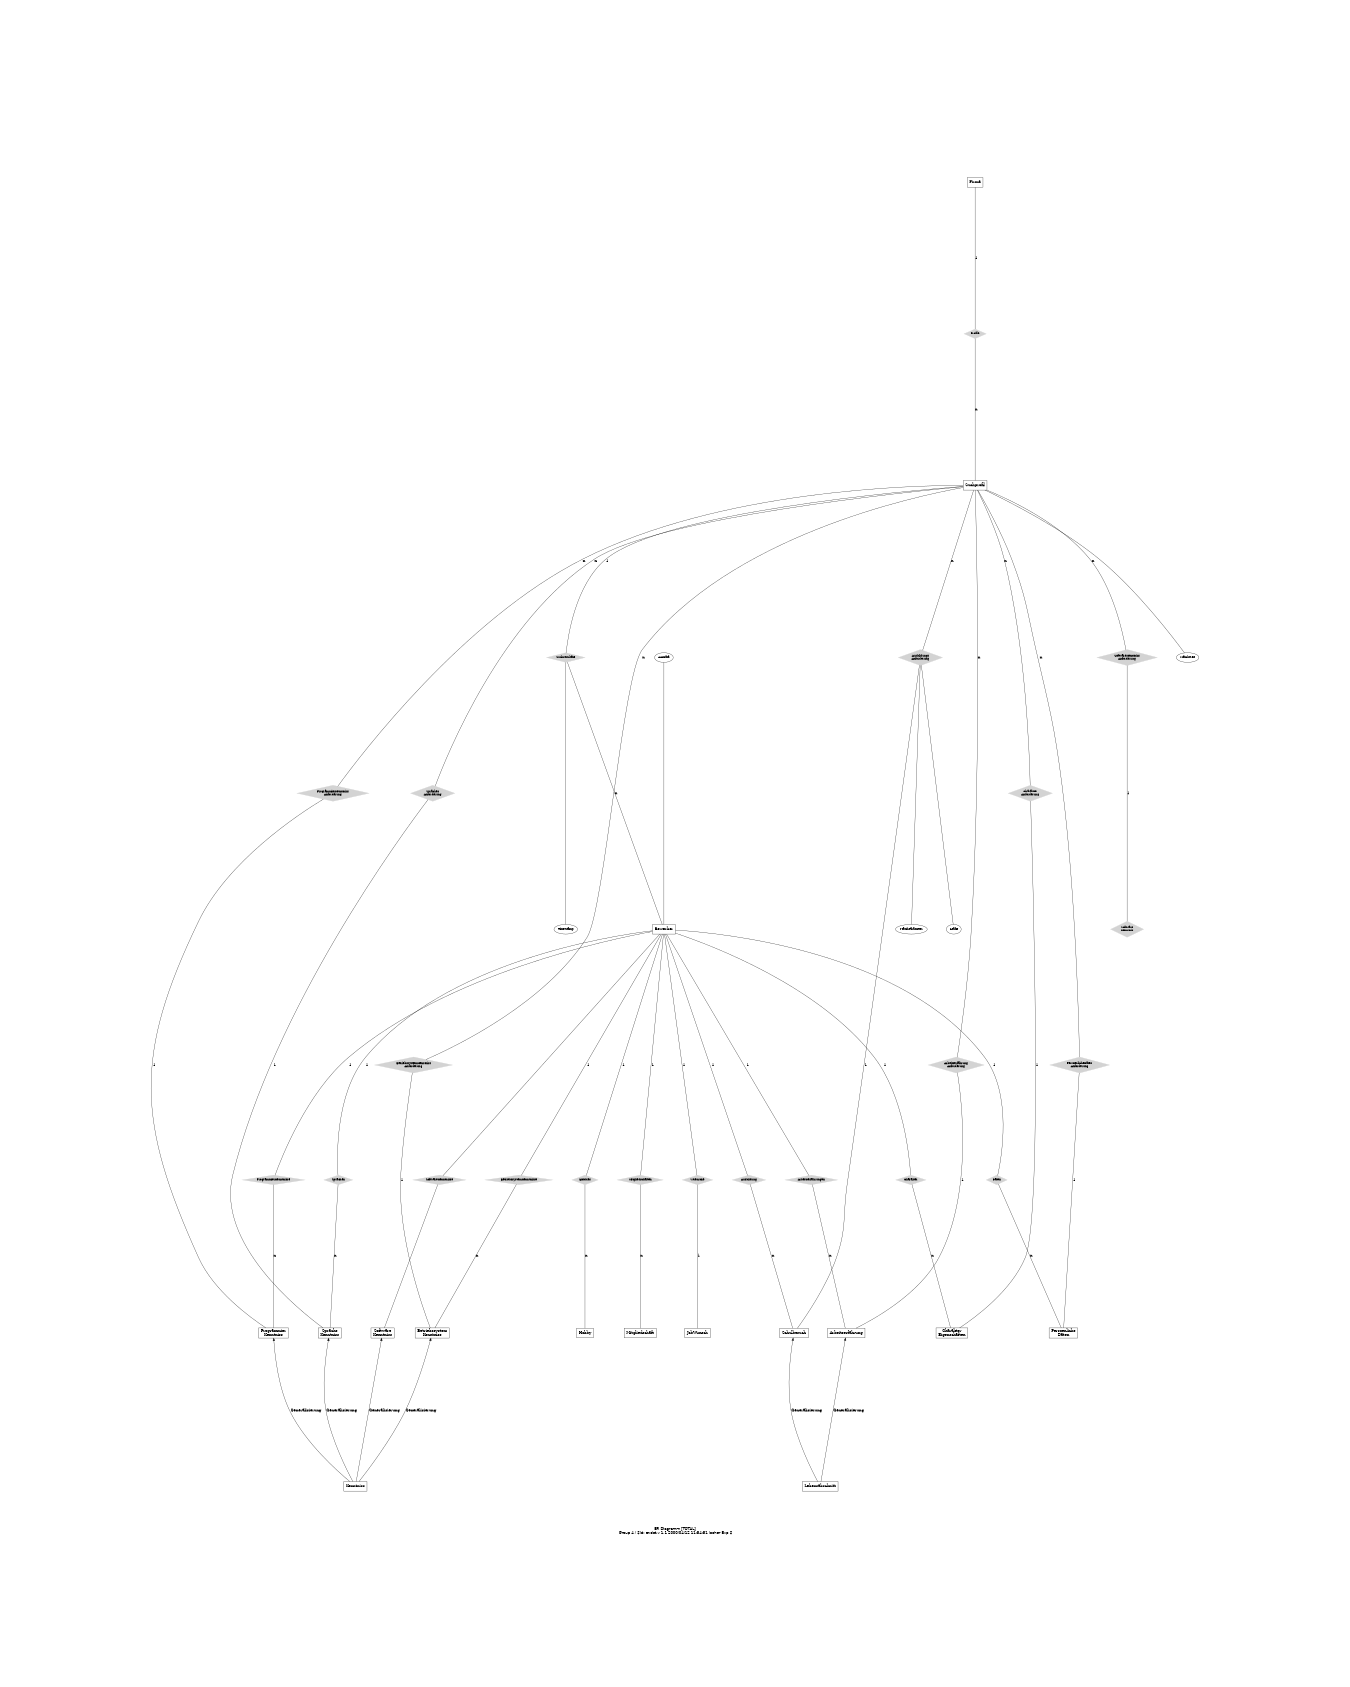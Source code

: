 graph ER {
	fontname= "Helvetica"
	nodesep=1
	size="7,10"
	center=1
	margin=1
	ratio=fill


	// Entities
	node [shape=box, fontsize=14]; 
	Firma;
	Suchprofil;
	Bewerber;

	Lebensabschnitt;
	Schulbesuch;
	Arbeitserfahrung;
	
	Kenntniss;
	"Sprache\nKenntniss";
	"Software\nKenntniss";
	"Programmier\nKenntniss";
	"Betriebssystem\nKenntniss";

	JobWunsch;
	"Charakter\nEigenschaften";
	Hobby;
	Mitgliedschaft;
	"Persoenliche\nDaten";

	// Relations
	node [shape=diamond,style=filled,color=lightgrey, fontsize=10];

	edge [len=1.8];
		
	Firma -- Profile [label=1]
	Profile -- Suchprofil [label=n];

	Suchprofil -- Suchresultate [label=1];
	Suchresultate -- Bewerber [label=n];

	Bewerber -- "Sprachen" [label=1]
	"Sprachen" -- "Sprache\nKenntniss" [label=n];

	Bewerber -- "Ausbildung" [label=1];
	"Ausbildung" -- Schulbesuch [label=n];

	Bewerber -- "Arbeitserfahrungen" [label=1];
	"Arbeitserfahrungen" -- Arbeitserfahrung [label=n];

	Bewerber -- "SoftwareKenntnisse" 
	"SoftwareKenntnisse" -- "Software\nKenntniss";
	Bewerber -- "ProgrammierKenntnisse" [label=1]
	"ProgrammierKenntnisse" -- "Programmier\nKenntniss" [label=n];

	Bewerber -- "BetriebssystemKenntnisse" [label=1]
	"BetriebssystemKenntnisse" -- "Betriebssystem\nKenntniss" [label=n];

	Bewerber -- "Charakter" [label=1]
	"Charakter" -- "Charakter\nEigenschaften" [label=n];

	Bewerber -- "Daten" [label=1]
	"Daten" -- "Persoenliche\nDaten" [label=n];

	Bewerber -- "Hobbies" [label=1];
	"Hobbies" -- "Hobby" [label=n];

	Bewerber -- "Mitgliedschaften" [label=1];
	"Mitgliedschaften" -- "Mitgliedschaft" [label=n];

	Bewerber -- "Wuensche" [label=1];
	"Wuensche" -- "JobWunsch" [label=1];

	
	Suchprofil -- "Sprachen\nAnforderung" [label=n];
	"Sprachen\nAnforderung" -- "Sprache\nKenntniss" [label=1];

	Suchprofil -- "Ausbildungs\nAnforderung" [label=n];
	"Ausbildungs\nAnforderung" -- Schulbesuch [label=1];

	Suchprofil -- "Arbeitserfahrung\nAnforderung" [label=n];
	"Arbeitserfahrung\nAnforderung" -- Arbeitserfahrung [label=1];

	Suchprofil -- "SoftwareKenntniss\nAnforderung" [label=n];
	"SoftwareKenntniss\nAnforderung" -- "Software\nKenntnis" [label=1];

	Suchprofil -- "ProgrammierKenntniss\nAnforderung" [label=n];
	"ProgrammierKenntniss\nAnforderung" -- "Programmier\nKenntniss" [label=1];

	Suchprofil -- "BetriebssystemKenntniss\nAnforderung" [label=n];
	"BetriebssystemKenntniss\nAnforderung" -- "Betriebssystem\nKenntniss" [label=1];

	Suchprofil -- "Charakter\nAnforderung" [label=n];
	"Charakter\nAnforderung" -- "Charakter\nEigenschaften" [label=1];

	Suchprofil -- "PersoenlicheDaten\nAnforderung" [label=n];
	"PersoenlicheDaten\nAnforderung" -- "Persoenliche\nDaten" [label=1];

	//Attribute
	
	node [ shape=ellipse,style=solid,color=black, fontsize=10];
	edge [len=1]
	AccData -- Bewerber;
	Suchresultate -- TimeStamp
	
	Suchprofil -- "MatchTree";
	"Ausbildungs\nAnforderung" -- MatchParameter;
	"Ausbildungs\nAnforderung" -- "Leaf#";



	//Generalisierungen
	
	edge [label=Generalisierung, dir=back, len=2]
	
	"Sprache\nKenntniss" -- Kenntniss;
	"Software\nKenntniss" -- Kenntniss;
	"Programmier\nKenntniss" -- Kenntniss;
	"Betriebssystem\nKenntniss" -- Kenntniss;

	Schulbesuch -- Lebensabschnitt;
	Arbeitserfahrung -- Lebensabschnitt;


	label = "\n\nER Diagramm [TOTAL]\n Group 4 / $Id: er.dot,v 1.1 2000/04/12 11:54:51 locher Exp $"

}
	
	